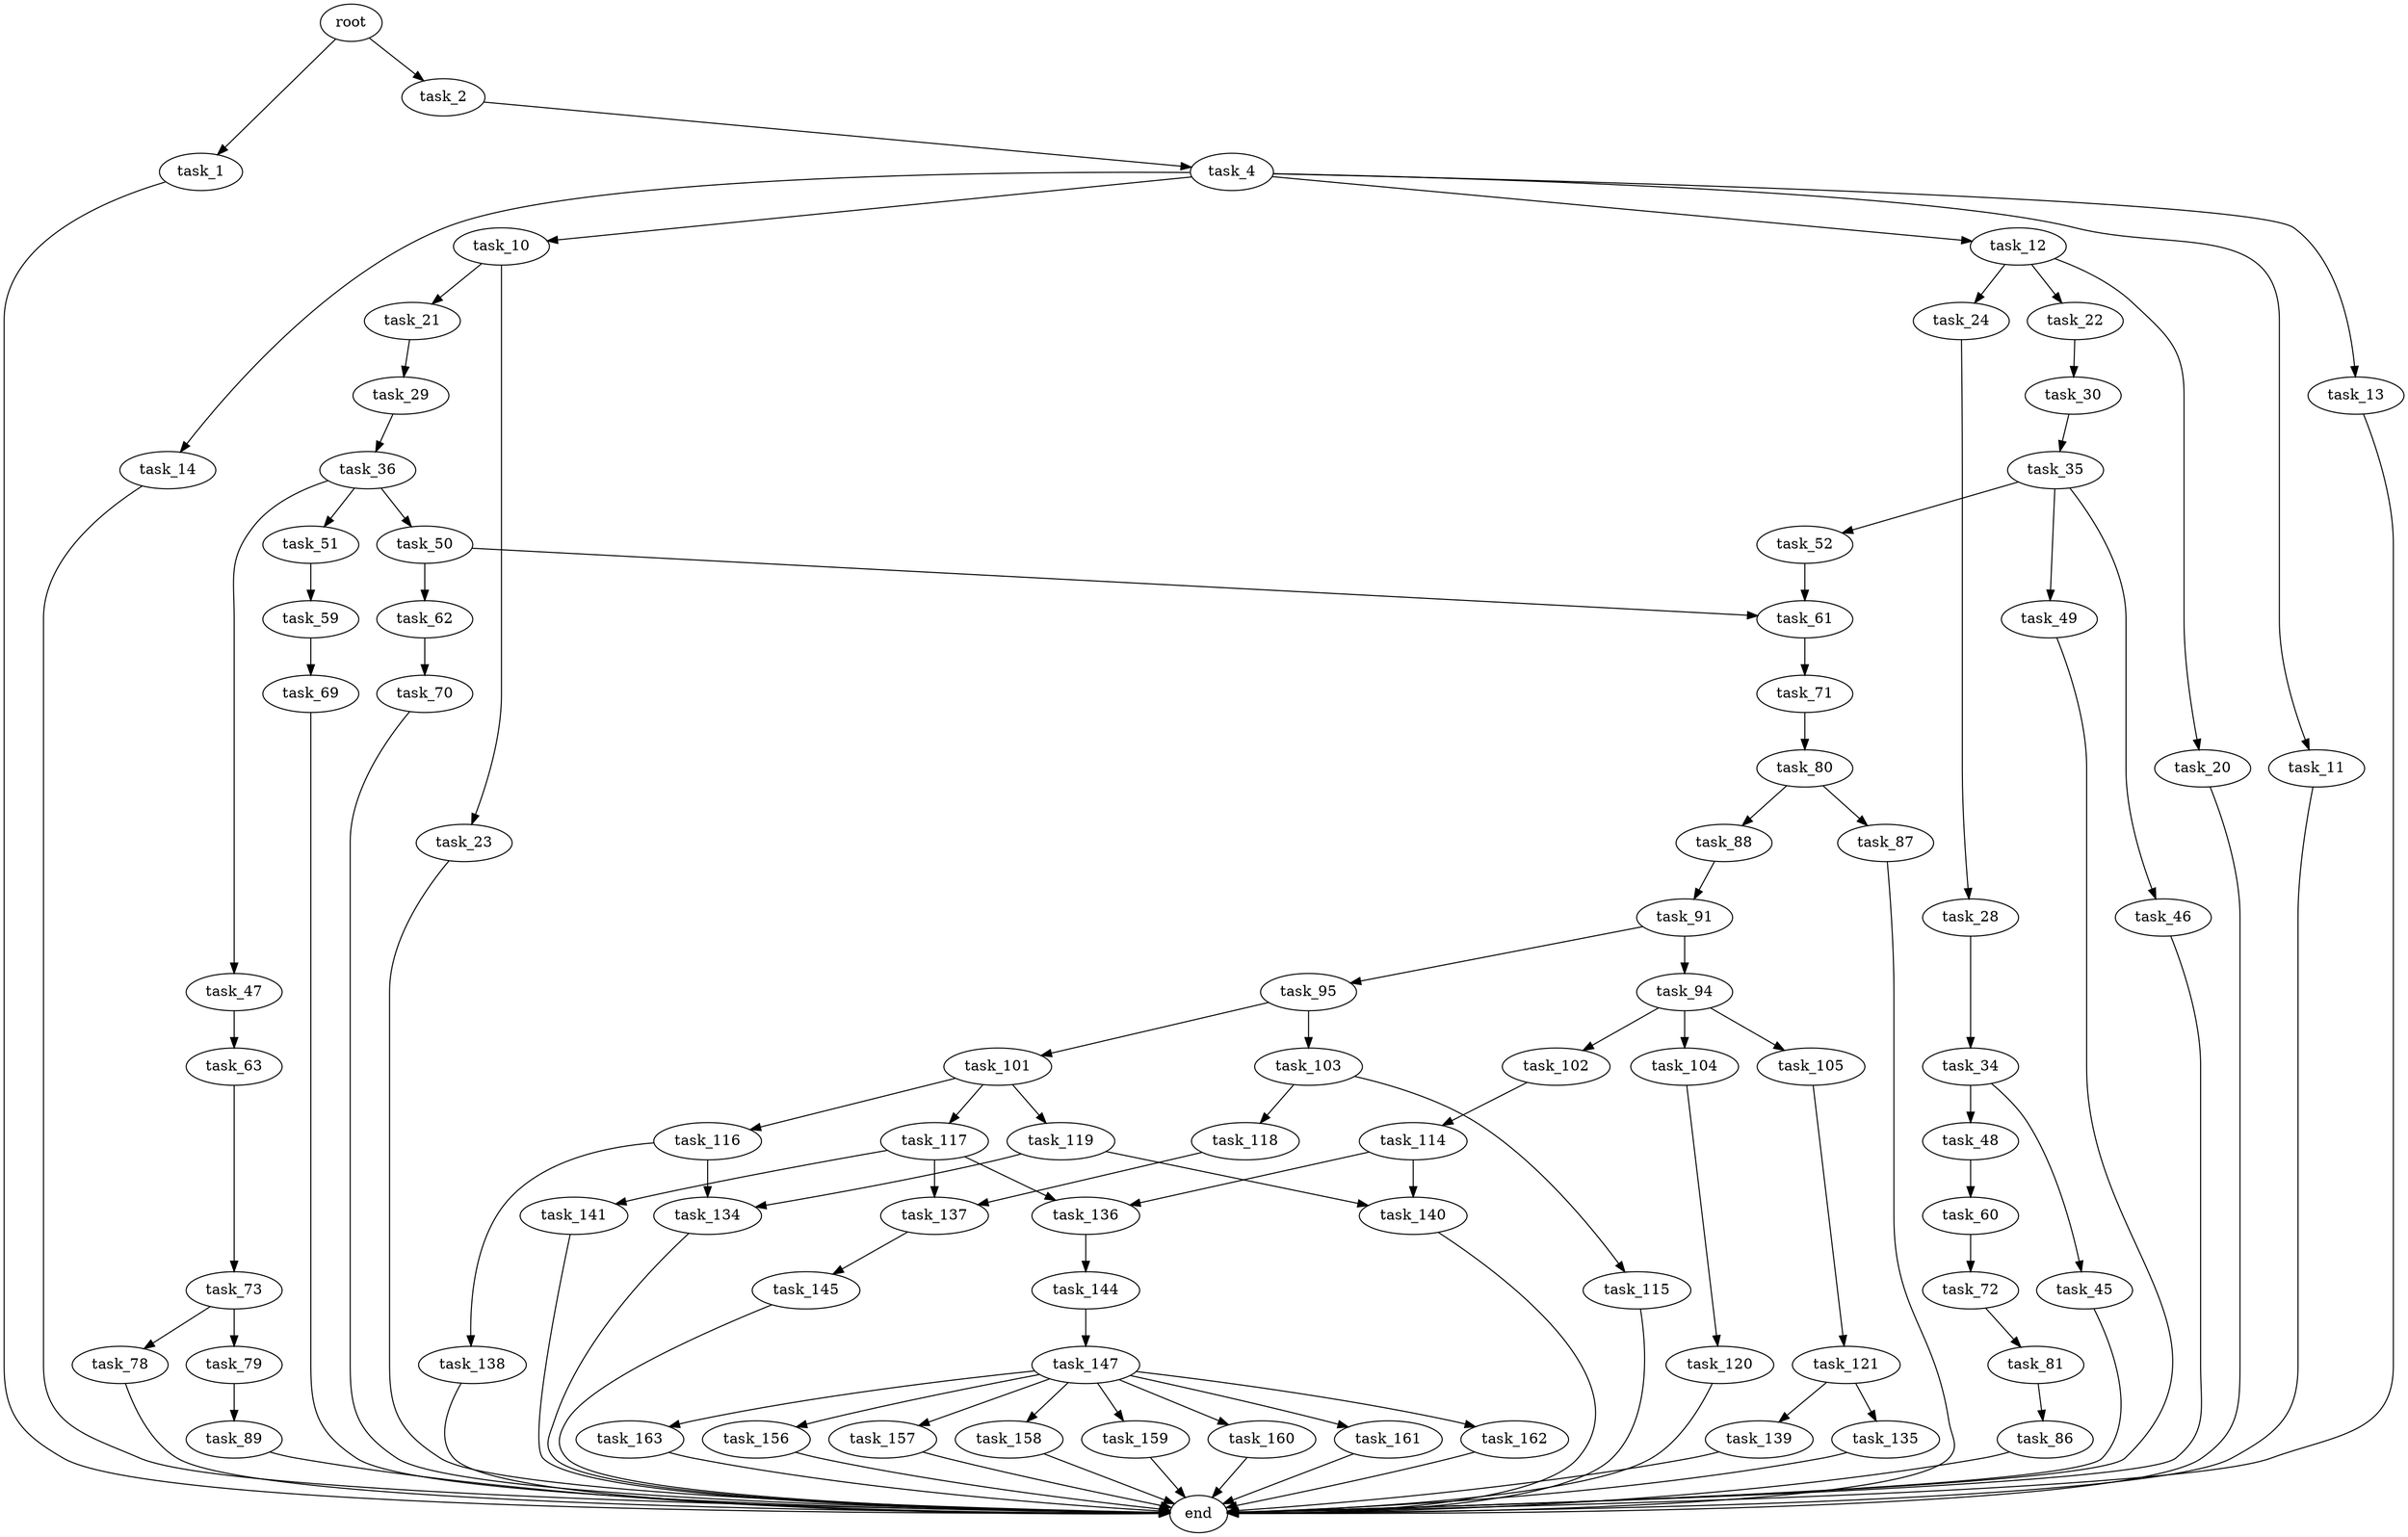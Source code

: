 digraph G {
  root [size="0.000000"];
  task_1 [size="790459899060.000000"];
  task_2 [size="549755813888.000000"];
  end [size="0.000000"];
  task_4 [size="1444523006.000000"];
  task_10 [size="356254691625.000000"];
  task_11 [size="9170383558.000000"];
  task_12 [size="1886166368.000000"];
  task_13 [size="5939601210.000000"];
  task_14 [size="8589934592.000000"];
  task_21 [size="30164764575.000000"];
  task_23 [size="363819825.000000"];
  task_20 [size="68719476736.000000"];
  task_22 [size="28991029248.000000"];
  task_24 [size="83779660030.000000"];
  task_29 [size="25075257440.000000"];
  task_30 [size="16489416035.000000"];
  task_28 [size="888021344357.000000"];
  task_34 [size="69768222459.000000"];
  task_36 [size="425049799096.000000"];
  task_35 [size="68719476736.000000"];
  task_45 [size="68719476736.000000"];
  task_48 [size="1424913695.000000"];
  task_46 [size="368293445632.000000"];
  task_49 [size="28991029248.000000"];
  task_52 [size="1073741824000.000000"];
  task_47 [size="38573388763.000000"];
  task_50 [size="13865679928.000000"];
  task_51 [size="225960638218.000000"];
  task_63 [size="31264911249.000000"];
  task_60 [size="1073741824000.000000"];
  task_61 [size="83120637089.000000"];
  task_62 [size="41525991222.000000"];
  task_59 [size="28901216406.000000"];
  task_69 [size="3096680958.000000"];
  task_72 [size="18931044284.000000"];
  task_71 [size="11975995773.000000"];
  task_70 [size="782757789696.000000"];
  task_73 [size="157068623568.000000"];
  task_80 [size="40390296832.000000"];
  task_81 [size="8589934592.000000"];
  task_78 [size="6798215358.000000"];
  task_79 [size="6368547952.000000"];
  task_89 [size="2137985457.000000"];
  task_87 [size="15665759545.000000"];
  task_88 [size="17698474168.000000"];
  task_86 [size="6542743521.000000"];
  task_91 [size="368293445632.000000"];
  task_94 [size="1073741824000.000000"];
  task_95 [size="549755813888.000000"];
  task_102 [size="1166155167666.000000"];
  task_104 [size="4519982991.000000"];
  task_105 [size="31418583699.000000"];
  task_101 [size="231928233984.000000"];
  task_103 [size="459212397742.000000"];
  task_116 [size="231928233984.000000"];
  task_117 [size="368293445632.000000"];
  task_119 [size="231928233984.000000"];
  task_114 [size="231928233984.000000"];
  task_115 [size="5373595043.000000"];
  task_118 [size="62150584554.000000"];
  task_120 [size="474258023862.000000"];
  task_121 [size="146183161469.000000"];
  task_136 [size="1512297034.000000"];
  task_140 [size="12287899974.000000"];
  task_134 [size="782757789696.000000"];
  task_138 [size="368293445632.000000"];
  task_137 [size="368293445632.000000"];
  task_141 [size="1073741824000.000000"];
  task_135 [size="458481474103.000000"];
  task_139 [size="134217728000.000000"];
  task_144 [size="814820928181.000000"];
  task_145 [size="205879585244.000000"];
  task_147 [size="8144514664.000000"];
  task_156 [size="8589934592.000000"];
  task_157 [size="40335184521.000000"];
  task_158 [size="8589934592.000000"];
  task_159 [size="12699206433.000000"];
  task_160 [size="17857841992.000000"];
  task_161 [size="35505998506.000000"];
  task_162 [size="1398619521.000000"];
  task_163 [size="143551977093.000000"];

  root -> task_1 [size="1.000000"];
  root -> task_2 [size="1.000000"];
  task_1 -> end [size="1.000000"];
  task_2 -> task_4 [size="536870912.000000"];
  task_4 -> task_10 [size="33554432.000000"];
  task_4 -> task_11 [size="33554432.000000"];
  task_4 -> task_12 [size="33554432.000000"];
  task_4 -> task_13 [size="33554432.000000"];
  task_4 -> task_14 [size="33554432.000000"];
  task_10 -> task_21 [size="411041792.000000"];
  task_10 -> task_23 [size="411041792.000000"];
  task_11 -> end [size="1.000000"];
  task_12 -> task_20 [size="75497472.000000"];
  task_12 -> task_22 [size="75497472.000000"];
  task_12 -> task_24 [size="75497472.000000"];
  task_13 -> end [size="1.000000"];
  task_14 -> end [size="1.000000"];
  task_21 -> task_29 [size="838860800.000000"];
  task_23 -> end [size="1.000000"];
  task_20 -> end [size="1.000000"];
  task_22 -> task_30 [size="75497472.000000"];
  task_24 -> task_28 [size="209715200.000000"];
  task_29 -> task_36 [size="411041792.000000"];
  task_30 -> task_35 [size="411041792.000000"];
  task_28 -> task_34 [size="679477248.000000"];
  task_34 -> task_45 [size="75497472.000000"];
  task_34 -> task_48 [size="75497472.000000"];
  task_36 -> task_47 [size="536870912.000000"];
  task_36 -> task_50 [size="536870912.000000"];
  task_36 -> task_51 [size="536870912.000000"];
  task_35 -> task_46 [size="134217728.000000"];
  task_35 -> task_49 [size="134217728.000000"];
  task_35 -> task_52 [size="134217728.000000"];
  task_45 -> end [size="1.000000"];
  task_48 -> task_60 [size="75497472.000000"];
  task_46 -> end [size="1.000000"];
  task_49 -> end [size="1.000000"];
  task_52 -> task_61 [size="838860800.000000"];
  task_47 -> task_63 [size="33554432.000000"];
  task_50 -> task_61 [size="411041792.000000"];
  task_50 -> task_62 [size="411041792.000000"];
  task_51 -> task_59 [size="209715200.000000"];
  task_63 -> task_73 [size="75497472.000000"];
  task_60 -> task_72 [size="838860800.000000"];
  task_61 -> task_71 [size="209715200.000000"];
  task_62 -> task_70 [size="838860800.000000"];
  task_59 -> task_69 [size="838860800.000000"];
  task_69 -> end [size="1.000000"];
  task_72 -> task_81 [size="301989888.000000"];
  task_71 -> task_80 [size="411041792.000000"];
  task_70 -> end [size="1.000000"];
  task_73 -> task_78 [size="134217728.000000"];
  task_73 -> task_79 [size="134217728.000000"];
  task_80 -> task_87 [size="679477248.000000"];
  task_80 -> task_88 [size="679477248.000000"];
  task_81 -> task_86 [size="33554432.000000"];
  task_78 -> end [size="1.000000"];
  task_79 -> task_89 [size="411041792.000000"];
  task_89 -> end [size="1.000000"];
  task_87 -> end [size="1.000000"];
  task_88 -> task_91 [size="536870912.000000"];
  task_86 -> end [size="1.000000"];
  task_91 -> task_94 [size="411041792.000000"];
  task_91 -> task_95 [size="411041792.000000"];
  task_94 -> task_102 [size="838860800.000000"];
  task_94 -> task_104 [size="838860800.000000"];
  task_94 -> task_105 [size="838860800.000000"];
  task_95 -> task_101 [size="536870912.000000"];
  task_95 -> task_103 [size="536870912.000000"];
  task_102 -> task_114 [size="838860800.000000"];
  task_104 -> task_120 [size="411041792.000000"];
  task_105 -> task_121 [size="679477248.000000"];
  task_101 -> task_116 [size="301989888.000000"];
  task_101 -> task_117 [size="301989888.000000"];
  task_101 -> task_119 [size="301989888.000000"];
  task_103 -> task_115 [size="411041792.000000"];
  task_103 -> task_118 [size="411041792.000000"];
  task_116 -> task_134 [size="301989888.000000"];
  task_116 -> task_138 [size="301989888.000000"];
  task_117 -> task_136 [size="411041792.000000"];
  task_117 -> task_137 [size="411041792.000000"];
  task_117 -> task_141 [size="411041792.000000"];
  task_119 -> task_134 [size="301989888.000000"];
  task_119 -> task_140 [size="301989888.000000"];
  task_114 -> task_136 [size="301989888.000000"];
  task_114 -> task_140 [size="301989888.000000"];
  task_115 -> end [size="1.000000"];
  task_118 -> task_137 [size="209715200.000000"];
  task_120 -> end [size="1.000000"];
  task_121 -> task_135 [size="679477248.000000"];
  task_121 -> task_139 [size="679477248.000000"];
  task_136 -> task_144 [size="33554432.000000"];
  task_140 -> end [size="1.000000"];
  task_134 -> end [size="1.000000"];
  task_138 -> end [size="1.000000"];
  task_137 -> task_145 [size="411041792.000000"];
  task_141 -> end [size="1.000000"];
  task_135 -> end [size="1.000000"];
  task_139 -> end [size="1.000000"];
  task_144 -> task_147 [size="838860800.000000"];
  task_145 -> end [size="1.000000"];
  task_147 -> task_156 [size="301989888.000000"];
  task_147 -> task_157 [size="301989888.000000"];
  task_147 -> task_158 [size="301989888.000000"];
  task_147 -> task_159 [size="301989888.000000"];
  task_147 -> task_160 [size="301989888.000000"];
  task_147 -> task_161 [size="301989888.000000"];
  task_147 -> task_162 [size="301989888.000000"];
  task_147 -> task_163 [size="301989888.000000"];
  task_156 -> end [size="1.000000"];
  task_157 -> end [size="1.000000"];
  task_158 -> end [size="1.000000"];
  task_159 -> end [size="1.000000"];
  task_160 -> end [size="1.000000"];
  task_161 -> end [size="1.000000"];
  task_162 -> end [size="1.000000"];
  task_163 -> end [size="1.000000"];
}
